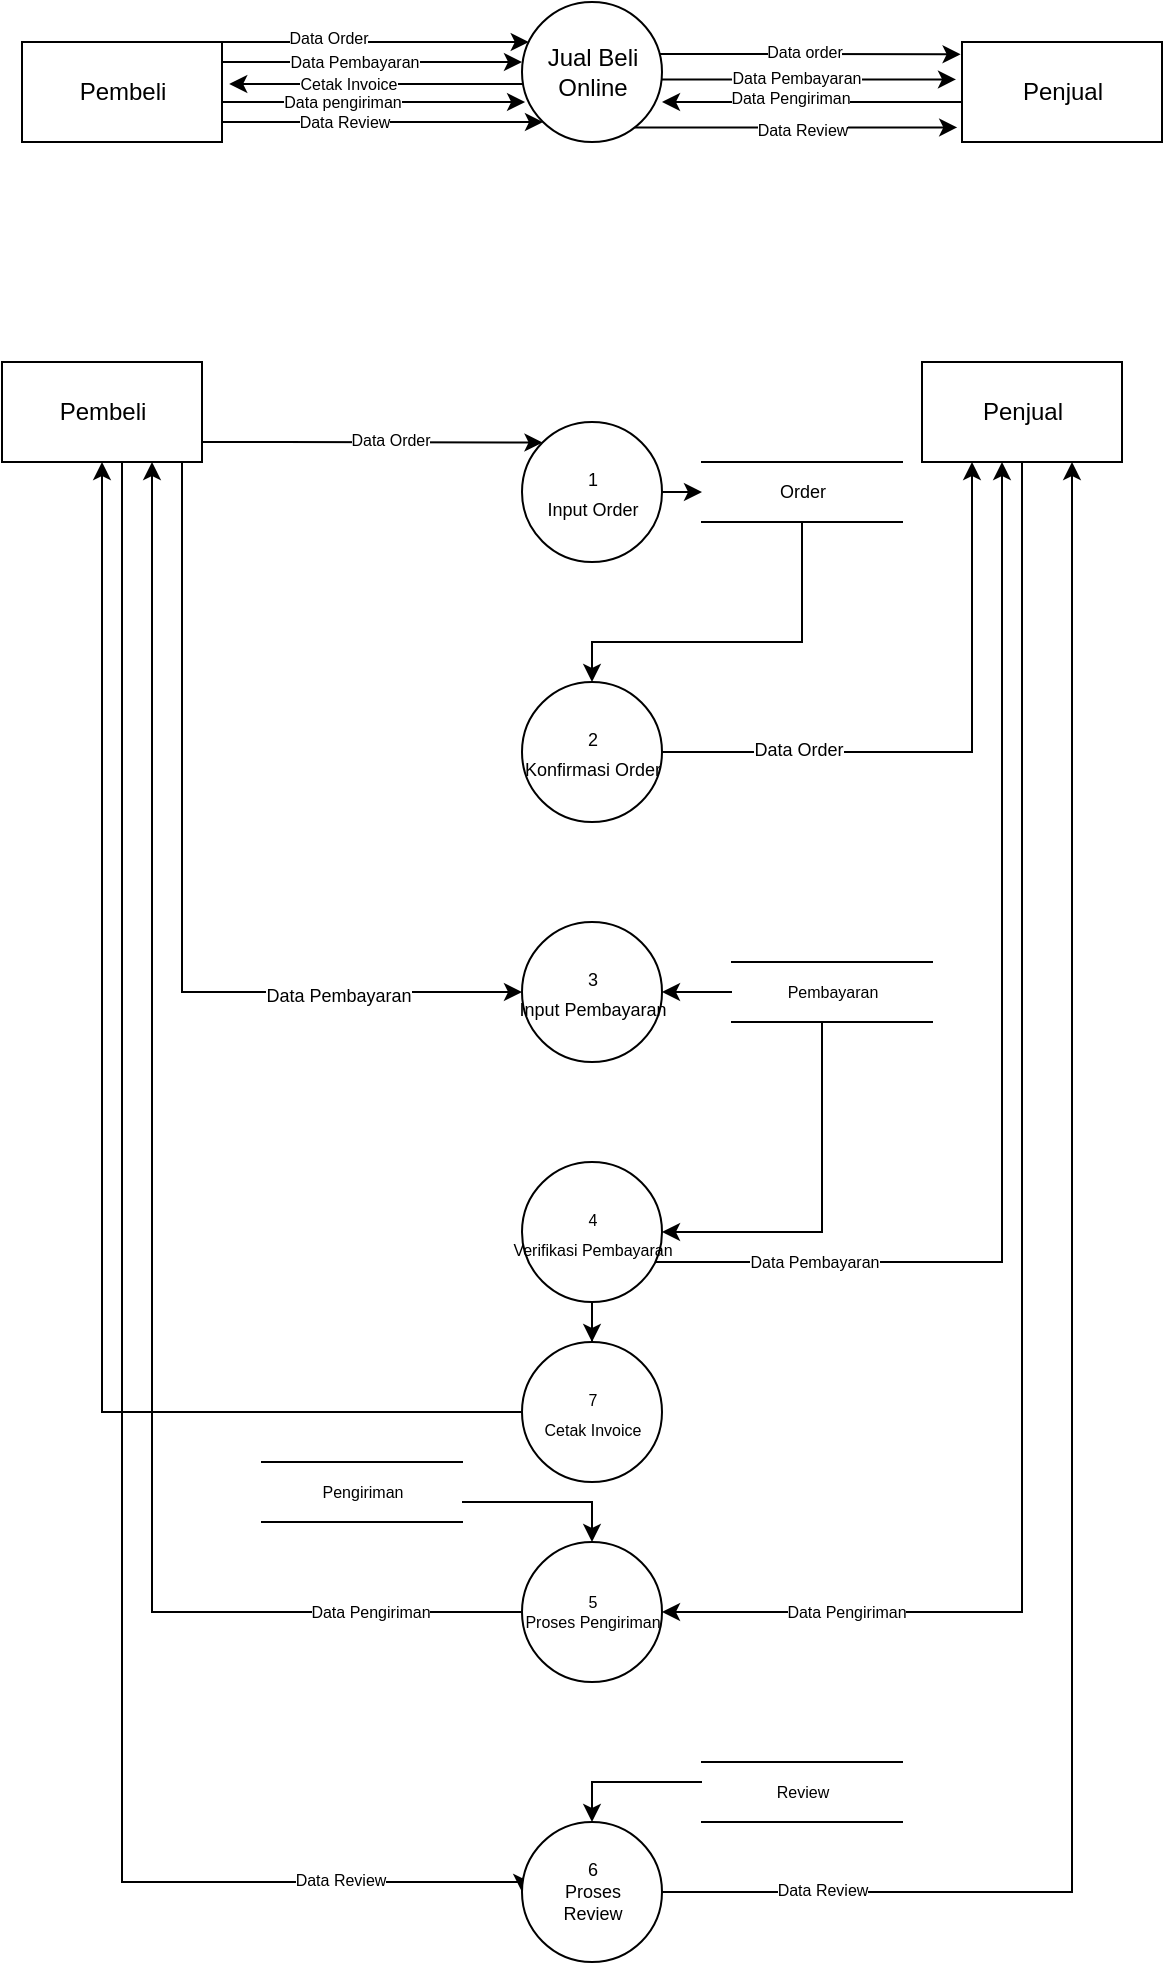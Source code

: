 <mxfile version="15.5.5" type="github">
  <diagram id="INQKOqRht34q2Yc0ttDQ" name="Page-1">
    <mxGraphModel dx="1422" dy="754" grid="1" gridSize="10" guides="1" tooltips="1" connect="1" arrows="1" fold="1" page="1" pageScale="1" pageWidth="850" pageHeight="1100" math="0" shadow="0">
      <root>
        <mxCell id="0" />
        <mxCell id="1" parent="0" />
        <mxCell id="tR8j4cqnmk7VNofNS6HQ-58" style="edgeStyle=orthogonalEdgeStyle;rounded=0;orthogonalLoop=1;jettySize=auto;html=1;entryX=1.036;entryY=0.42;entryDx=0;entryDy=0;entryPerimeter=0;fontSize=8;" parent="1" source="-fO61QpQsFOEa48RO7kH-1" target="-fO61QpQsFOEa48RO7kH-2" edge="1">
          <mxGeometry relative="1" as="geometry">
            <Array as="points">
              <mxPoint x="260" y="201" />
              <mxPoint x="260" y="201" />
            </Array>
          </mxGeometry>
        </mxCell>
        <mxCell id="tR8j4cqnmk7VNofNS6HQ-59" value="Cetak Invoice" style="edgeLabel;html=1;align=center;verticalAlign=middle;resizable=0;points=[];fontSize=8;" parent="tR8j4cqnmk7VNofNS6HQ-58" vertex="1" connectable="0">
          <mxGeometry x="0.191" relative="1" as="geometry">
            <mxPoint as="offset" />
          </mxGeometry>
        </mxCell>
        <mxCell id="tR8j4cqnmk7VNofNS6HQ-61" style="edgeStyle=orthogonalEdgeStyle;rounded=0;orthogonalLoop=1;jettySize=auto;html=1;entryX=-0.007;entryY=0.123;entryDx=0;entryDy=0;entryPerimeter=0;fontSize=8;" parent="1" source="-fO61QpQsFOEa48RO7kH-1" target="-fO61QpQsFOEa48RO7kH-3" edge="1">
          <mxGeometry relative="1" as="geometry">
            <Array as="points">
              <mxPoint x="450" y="186" />
              <mxPoint x="450" y="186" />
            </Array>
          </mxGeometry>
        </mxCell>
        <mxCell id="tR8j4cqnmk7VNofNS6HQ-62" value="Data order" style="edgeLabel;html=1;align=center;verticalAlign=middle;resizable=0;points=[];fontSize=8;" parent="tR8j4cqnmk7VNofNS6HQ-61" vertex="1" connectable="0">
          <mxGeometry x="0.24" y="1" relative="1" as="geometry">
            <mxPoint x="-22" as="offset" />
          </mxGeometry>
        </mxCell>
        <mxCell id="tR8j4cqnmk7VNofNS6HQ-63" style="edgeStyle=orthogonalEdgeStyle;rounded=0;orthogonalLoop=1;jettySize=auto;html=1;entryX=-0.03;entryY=0.374;entryDx=0;entryDy=0;entryPerimeter=0;fontSize=8;" parent="1" source="-fO61QpQsFOEa48RO7kH-1" target="-fO61QpQsFOEa48RO7kH-3" edge="1">
          <mxGeometry relative="1" as="geometry">
            <Array as="points">
              <mxPoint x="455" y="199" />
            </Array>
          </mxGeometry>
        </mxCell>
        <mxCell id="tR8j4cqnmk7VNofNS6HQ-64" value="Data Pembayaran" style="edgeLabel;html=1;align=center;verticalAlign=middle;resizable=0;points=[];fontSize=8;" parent="tR8j4cqnmk7VNofNS6HQ-63" vertex="1" connectable="0">
          <mxGeometry x="-0.087" y="1" relative="1" as="geometry">
            <mxPoint as="offset" />
          </mxGeometry>
        </mxCell>
        <mxCell id="tR8j4cqnmk7VNofNS6HQ-67" style="edgeStyle=orthogonalEdgeStyle;rounded=0;orthogonalLoop=1;jettySize=auto;html=1;entryX=-0.024;entryY=0.854;entryDx=0;entryDy=0;entryPerimeter=0;fontSize=8;" parent="1" source="-fO61QpQsFOEa48RO7kH-1" target="-fO61QpQsFOEa48RO7kH-3" edge="1">
          <mxGeometry relative="1" as="geometry">
            <Array as="points">
              <mxPoint x="455" y="223" />
            </Array>
          </mxGeometry>
        </mxCell>
        <mxCell id="tR8j4cqnmk7VNofNS6HQ-68" value="Data Review" style="edgeLabel;html=1;align=center;verticalAlign=middle;resizable=0;points=[];fontSize=8;" parent="tR8j4cqnmk7VNofNS6HQ-67" vertex="1" connectable="0">
          <mxGeometry x="-0.163" y="-1" relative="1" as="geometry">
            <mxPoint x="16" as="offset" />
          </mxGeometry>
        </mxCell>
        <mxCell id="-fO61QpQsFOEa48RO7kH-1" value="Jual Beli&lt;br&gt;Online" style="shape=ellipse;html=1;dashed=0;whitespace=wrap;aspect=fixed;perimeter=ellipsePerimeter;" parent="1" vertex="1">
          <mxGeometry x="310" y="160" width="70" height="70" as="geometry" />
        </mxCell>
        <mxCell id="-fO61QpQsFOEa48RO7kH-20" style="edgeStyle=orthogonalEdgeStyle;rounded=0;orthogonalLoop=1;jettySize=auto;html=1;fontSize=6;" parent="1" source="-fO61QpQsFOEa48RO7kH-2" target="-fO61QpQsFOEa48RO7kH-1" edge="1">
          <mxGeometry relative="1" as="geometry">
            <Array as="points">
              <mxPoint x="250" y="220" />
              <mxPoint x="250" y="220" />
            </Array>
          </mxGeometry>
        </mxCell>
        <mxCell id="tR8j4cqnmk7VNofNS6HQ-48" value="Data Review" style="edgeLabel;html=1;align=center;verticalAlign=middle;resizable=0;points=[];fontSize=8;" parent="-fO61QpQsFOEa48RO7kH-20" vertex="1" connectable="0">
          <mxGeometry x="-0.246" relative="1" as="geometry">
            <mxPoint as="offset" />
          </mxGeometry>
        </mxCell>
        <mxCell id="tR8j4cqnmk7VNofNS6HQ-51" style="edgeStyle=orthogonalEdgeStyle;rounded=0;orthogonalLoop=1;jettySize=auto;html=1;fontSize=8;" parent="1" source="-fO61QpQsFOEa48RO7kH-2" target="-fO61QpQsFOEa48RO7kH-1" edge="1">
          <mxGeometry relative="1" as="geometry">
            <Array as="points">
              <mxPoint x="250" y="180" />
              <mxPoint x="250" y="180" />
            </Array>
          </mxGeometry>
        </mxCell>
        <mxCell id="tR8j4cqnmk7VNofNS6HQ-52" value="Data Order" style="edgeLabel;html=1;align=center;verticalAlign=middle;resizable=0;points=[];fontSize=8;" parent="tR8j4cqnmk7VNofNS6HQ-51" vertex="1" connectable="0">
          <mxGeometry x="-0.308" y="2" relative="1" as="geometry">
            <mxPoint as="offset" />
          </mxGeometry>
        </mxCell>
        <mxCell id="tR8j4cqnmk7VNofNS6HQ-53" style="edgeStyle=orthogonalEdgeStyle;rounded=0;orthogonalLoop=1;jettySize=auto;html=1;fontSize=8;entryX=0.022;entryY=0.635;entryDx=0;entryDy=0;entryPerimeter=0;" parent="1" edge="1">
          <mxGeometry relative="1" as="geometry">
            <mxPoint x="311.54" y="210.03" as="targetPoint" />
            <mxPoint x="160" y="210.009" as="sourcePoint" />
            <Array as="points">
              <mxPoint x="235" y="210.58" />
            </Array>
          </mxGeometry>
        </mxCell>
        <mxCell id="tR8j4cqnmk7VNofNS6HQ-56" value="Data pengiriman" style="edgeLabel;html=1;align=center;verticalAlign=middle;resizable=0;points=[];fontSize=8;" parent="tR8j4cqnmk7VNofNS6HQ-53" vertex="1" connectable="0">
          <mxGeometry x="-0.198" y="-2" relative="1" as="geometry">
            <mxPoint x="-1" y="-2" as="offset" />
          </mxGeometry>
        </mxCell>
        <mxCell id="tR8j4cqnmk7VNofNS6HQ-54" style="edgeStyle=orthogonalEdgeStyle;rounded=0;orthogonalLoop=1;jettySize=auto;html=1;entryX=0;entryY=0.429;entryDx=0;entryDy=0;entryPerimeter=0;fontSize=8;" parent="1" source="-fO61QpQsFOEa48RO7kH-2" target="-fO61QpQsFOEa48RO7kH-1" edge="1">
          <mxGeometry relative="1" as="geometry">
            <Array as="points">
              <mxPoint x="200" y="190" />
              <mxPoint x="200" y="190" />
            </Array>
          </mxGeometry>
        </mxCell>
        <mxCell id="tR8j4cqnmk7VNofNS6HQ-55" value="Data Pembayaran" style="edgeLabel;html=1;align=center;verticalAlign=middle;resizable=0;points=[];fontSize=8;" parent="tR8j4cqnmk7VNofNS6HQ-54" vertex="1" connectable="0">
          <mxGeometry x="-0.13" relative="1" as="geometry">
            <mxPoint as="offset" />
          </mxGeometry>
        </mxCell>
        <mxCell id="-fO61QpQsFOEa48RO7kH-2" value="Pembeli" style="html=1;dashed=0;whitespace=wrap;" parent="1" vertex="1">
          <mxGeometry x="60" y="180" width="100" height="50" as="geometry" />
        </mxCell>
        <mxCell id="tR8j4cqnmk7VNofNS6HQ-65" style="edgeStyle=orthogonalEdgeStyle;rounded=0;orthogonalLoop=1;jettySize=auto;html=1;entryX=1;entryY=0.714;entryDx=0;entryDy=0;entryPerimeter=0;fontSize=8;" parent="1" source="-fO61QpQsFOEa48RO7kH-3" target="-fO61QpQsFOEa48RO7kH-1" edge="1">
          <mxGeometry relative="1" as="geometry">
            <Array as="points">
              <mxPoint x="470" y="210" />
              <mxPoint x="470" y="210" />
            </Array>
          </mxGeometry>
        </mxCell>
        <mxCell id="tR8j4cqnmk7VNofNS6HQ-66" value="Data Pengiriman" style="edgeLabel;html=1;align=center;verticalAlign=middle;resizable=0;points=[];fontSize=8;" parent="tR8j4cqnmk7VNofNS6HQ-65" vertex="1" connectable="0">
          <mxGeometry x="0.152" y="-2" relative="1" as="geometry">
            <mxPoint as="offset" />
          </mxGeometry>
        </mxCell>
        <mxCell id="-fO61QpQsFOEa48RO7kH-3" value="Penjual" style="html=1;dashed=0;whitespace=wrap;" parent="1" vertex="1">
          <mxGeometry x="530" y="180" width="100" height="50" as="geometry" />
        </mxCell>
        <mxCell id="tR8j4cqnmk7VNofNS6HQ-2" value="" style="edgeStyle=orthogonalEdgeStyle;rounded=0;orthogonalLoop=1;jettySize=auto;html=1;fontSize=9;" parent="1" source="-fO61QpQsFOEa48RO7kH-29" target="tR8j4cqnmk7VNofNS6HQ-1" edge="1">
          <mxGeometry relative="1" as="geometry">
            <Array as="points">
              <mxPoint x="400" y="405" />
              <mxPoint x="400" y="405" />
            </Array>
          </mxGeometry>
        </mxCell>
        <mxCell id="-fO61QpQsFOEa48RO7kH-29" value="&lt;font style=&quot;font-size: 9px&quot;&gt;1&lt;br&gt;Input Order&lt;/font&gt;" style="shape=ellipse;html=1;dashed=0;whitespace=wrap;aspect=fixed;perimeter=ellipsePerimeter;" parent="1" vertex="1">
          <mxGeometry x="310" y="370" width="70" height="70" as="geometry" />
        </mxCell>
        <mxCell id="-fO61QpQsFOEa48RO7kH-32" style="edgeStyle=orthogonalEdgeStyle;rounded=0;orthogonalLoop=1;jettySize=auto;html=1;entryX=0;entryY=0;entryDx=0;entryDy=0;fontSize=8;" parent="1" source="-fO61QpQsFOEa48RO7kH-30" target="-fO61QpQsFOEa48RO7kH-29" edge="1">
          <mxGeometry relative="1" as="geometry">
            <Array as="points">
              <mxPoint x="190" y="380" />
              <mxPoint x="190" y="380" />
            </Array>
          </mxGeometry>
        </mxCell>
        <mxCell id="-fO61QpQsFOEa48RO7kH-34" value="Data Order" style="edgeLabel;html=1;align=center;verticalAlign=middle;resizable=0;points=[];fontSize=8;" parent="-fO61QpQsFOEa48RO7kH-32" vertex="1" connectable="0">
          <mxGeometry x="0.117" y="1" relative="1" as="geometry">
            <mxPoint x="-1" as="offset" />
          </mxGeometry>
        </mxCell>
        <mxCell id="tR8j4cqnmk7VNofNS6HQ-7" style="edgeStyle=orthogonalEdgeStyle;rounded=0;orthogonalLoop=1;jettySize=auto;html=1;entryX=0;entryY=0.5;entryDx=0;entryDy=0;fontSize=9;" parent="1" source="-fO61QpQsFOEa48RO7kH-30" target="-fO61QpQsFOEa48RO7kH-62" edge="1">
          <mxGeometry relative="1" as="geometry">
            <Array as="points">
              <mxPoint x="140" y="655" />
            </Array>
          </mxGeometry>
        </mxCell>
        <mxCell id="tR8j4cqnmk7VNofNS6HQ-8" value="Data Pembayaran" style="edgeLabel;html=1;align=center;verticalAlign=middle;resizable=0;points=[];fontSize=9;" parent="tR8j4cqnmk7VNofNS6HQ-7" vertex="1" connectable="0">
          <mxGeometry x="0.576" y="-2" relative="1" as="geometry">
            <mxPoint as="offset" />
          </mxGeometry>
        </mxCell>
        <mxCell id="tR8j4cqnmk7VNofNS6HQ-33" style="edgeStyle=orthogonalEdgeStyle;rounded=0;orthogonalLoop=1;jettySize=auto;html=1;entryX=0;entryY=0.5;entryDx=0;entryDy=0;fontSize=8;" parent="1" source="-fO61QpQsFOEa48RO7kH-30" target="tR8j4cqnmk7VNofNS6HQ-30" edge="1">
          <mxGeometry relative="1" as="geometry">
            <Array as="points">
              <mxPoint x="110" y="1100" />
              <mxPoint x="310" y="1100" />
            </Array>
          </mxGeometry>
        </mxCell>
        <mxCell id="tR8j4cqnmk7VNofNS6HQ-34" value="Data Review" style="edgeLabel;html=1;align=center;verticalAlign=middle;resizable=0;points=[];fontSize=8;" parent="tR8j4cqnmk7VNofNS6HQ-33" vertex="1" connectable="0">
          <mxGeometry x="0.79" y="1" relative="1" as="geometry">
            <mxPoint as="offset" />
          </mxGeometry>
        </mxCell>
        <mxCell id="-fO61QpQsFOEa48RO7kH-30" value="Pembeli" style="html=1;dashed=0;whitespace=wrap;" parent="1" vertex="1">
          <mxGeometry x="50" y="340" width="100" height="50" as="geometry" />
        </mxCell>
        <mxCell id="tR8j4cqnmk7VNofNS6HQ-13" style="edgeStyle=orthogonalEdgeStyle;rounded=0;orthogonalLoop=1;jettySize=auto;html=1;entryX=1;entryY=0.5;entryDx=0;entryDy=0;fontSize=8;" parent="1" source="-fO61QpQsFOEa48RO7kH-31" target="-fO61QpQsFOEa48RO7kH-77" edge="1">
          <mxGeometry relative="1" as="geometry">
            <Array as="points">
              <mxPoint x="560" y="965" />
            </Array>
          </mxGeometry>
        </mxCell>
        <mxCell id="tR8j4cqnmk7VNofNS6HQ-14" value="Data Pengiriman" style="edgeLabel;html=1;align=center;verticalAlign=middle;resizable=0;points=[];fontSize=8;" parent="tR8j4cqnmk7VNofNS6HQ-13" vertex="1" connectable="0">
          <mxGeometry x="0.722" y="1" relative="1" as="geometry">
            <mxPoint x="-13" y="-1" as="offset" />
          </mxGeometry>
        </mxCell>
        <mxCell id="-fO61QpQsFOEa48RO7kH-31" value="Penjual" style="html=1;dashed=0;whitespace=wrap;" parent="1" vertex="1">
          <mxGeometry x="510" y="340" width="100" height="50" as="geometry" />
        </mxCell>
        <mxCell id="tR8j4cqnmk7VNofNS6HQ-4" style="edgeStyle=orthogonalEdgeStyle;rounded=0;orthogonalLoop=1;jettySize=auto;html=1;entryX=0.25;entryY=1;entryDx=0;entryDy=0;fontSize=9;" parent="1" source="-fO61QpQsFOEa48RO7kH-42" target="-fO61QpQsFOEa48RO7kH-31" edge="1">
          <mxGeometry relative="1" as="geometry" />
        </mxCell>
        <mxCell id="tR8j4cqnmk7VNofNS6HQ-6" value="Data Order" style="edgeLabel;html=1;align=center;verticalAlign=middle;resizable=0;points=[];fontSize=9;" parent="tR8j4cqnmk7VNofNS6HQ-4" vertex="1" connectable="0">
          <mxGeometry x="-0.549" y="1" relative="1" as="geometry">
            <mxPoint as="offset" />
          </mxGeometry>
        </mxCell>
        <mxCell id="-fO61QpQsFOEa48RO7kH-42" value="&lt;font style=&quot;font-size: 9px&quot;&gt;2&lt;br&gt;Konfirmasi Order&lt;/font&gt;" style="shape=ellipse;html=1;dashed=0;whitespace=wrap;aspect=fixed;perimeter=ellipsePerimeter;" parent="1" vertex="1">
          <mxGeometry x="310" y="500" width="70" height="70" as="geometry" />
        </mxCell>
        <mxCell id="tR8j4cqnmk7VNofNS6HQ-11" style="edgeStyle=orthogonalEdgeStyle;rounded=0;orthogonalLoop=1;jettySize=auto;html=1;fontSize=8;" parent="1" source="-fO61QpQsFOEa48RO7kH-50" edge="1">
          <mxGeometry relative="1" as="geometry">
            <mxPoint x="550" y="390" as="targetPoint" />
            <Array as="points">
              <mxPoint x="550" y="790" />
              <mxPoint x="550" y="390" />
            </Array>
          </mxGeometry>
        </mxCell>
        <mxCell id="tR8j4cqnmk7VNofNS6HQ-12" value="Data Pembayaran" style="edgeLabel;html=1;align=center;verticalAlign=middle;resizable=0;points=[];fontSize=8;" parent="tR8j4cqnmk7VNofNS6HQ-11" vertex="1" connectable="0">
          <mxGeometry x="-0.723" relative="1" as="geometry">
            <mxPoint as="offset" />
          </mxGeometry>
        </mxCell>
        <mxCell id="tR8j4cqnmk7VNofNS6HQ-47" style="edgeStyle=orthogonalEdgeStyle;rounded=0;orthogonalLoop=1;jettySize=auto;html=1;entryX=0.5;entryY=0;entryDx=0;entryDy=0;fontSize=8;" parent="1" source="-fO61QpQsFOEa48RO7kH-50" target="tR8j4cqnmk7VNofNS6HQ-40" edge="1">
          <mxGeometry relative="1" as="geometry" />
        </mxCell>
        <mxCell id="-fO61QpQsFOEa48RO7kH-50" value="&lt;font style=&quot;font-size: 8px&quot;&gt;&lt;font face=&quot;helvetica&quot; style=&quot;font-size: 8px&quot;&gt;4&lt;/font&gt;&lt;br style=&quot;color: rgb(0 , 0 , 0) ; font-family: &amp;#34;helvetica&amp;#34; ; font-style: normal ; font-weight: 400 ; letter-spacing: normal ; text-align: center ; text-indent: 0px ; text-transform: none ; word-spacing: 0px ; background-color: rgb(248 , 249 , 250)&quot;&gt;&lt;font face=&quot;helvetica&quot;&gt;Verifikasi Pembayaran&lt;/font&gt;&lt;br&gt;&lt;/font&gt;" style="shape=ellipse;html=1;dashed=0;whitespace=wrap;aspect=fixed;perimeter=ellipsePerimeter;" parent="1" vertex="1">
          <mxGeometry x="310" y="740" width="70" height="70" as="geometry" />
        </mxCell>
        <mxCell id="-fO61QpQsFOEa48RO7kH-62" value="&lt;font style=&quot;font-size: 9px&quot;&gt;3&lt;br&gt;Input Pembayaran&lt;br&gt;&lt;/font&gt;" style="shape=ellipse;html=1;dashed=0;whitespace=wrap;aspect=fixed;perimeter=ellipsePerimeter;" parent="1" vertex="1">
          <mxGeometry x="310" y="620" width="70" height="70" as="geometry" />
        </mxCell>
        <mxCell id="tR8j4cqnmk7VNofNS6HQ-31" style="edgeStyle=orthogonalEdgeStyle;rounded=0;orthogonalLoop=1;jettySize=auto;html=1;entryX=0.75;entryY=1;entryDx=0;entryDy=0;fontSize=8;" parent="1" source="-fO61QpQsFOEa48RO7kH-77" target="-fO61QpQsFOEa48RO7kH-30" edge="1">
          <mxGeometry relative="1" as="geometry" />
        </mxCell>
        <mxCell id="tR8j4cqnmk7VNofNS6HQ-32" value="Data Pengiriman" style="edgeLabel;html=1;align=center;verticalAlign=middle;resizable=0;points=[];fontSize=8;" parent="tR8j4cqnmk7VNofNS6HQ-31" vertex="1" connectable="0">
          <mxGeometry x="-0.8" relative="1" as="geometry">
            <mxPoint as="offset" />
          </mxGeometry>
        </mxCell>
        <mxCell id="-fO61QpQsFOEa48RO7kH-77" value="&lt;font face=&quot;helvetica&quot; style=&quot;font-size: 8px;&quot;&gt;5&lt;br style=&quot;font-size: 8px;&quot;&gt;&lt;/font&gt;Proses Pengiriman" style="shape=ellipse;html=1;dashed=0;whitespace=wrap;aspect=fixed;perimeter=ellipsePerimeter;fontSize=8;" parent="1" vertex="1">
          <mxGeometry x="310" y="930" width="70" height="70" as="geometry" />
        </mxCell>
        <mxCell id="-fO61QpQsFOEa48RO7kH-80" style="edgeStyle=orthogonalEdgeStyle;rounded=0;orthogonalLoop=1;jettySize=auto;html=1;entryX=1;entryY=0.5;entryDx=0;entryDy=0;fontSize=8;" parent="1" source="-fO61QpQsFOEa48RO7kH-79" target="-fO61QpQsFOEa48RO7kH-62" edge="1">
          <mxGeometry relative="1" as="geometry">
            <Array as="points">
              <mxPoint x="480" y="655" />
            </Array>
          </mxGeometry>
        </mxCell>
        <mxCell id="tR8j4cqnmk7VNofNS6HQ-10" style="edgeStyle=orthogonalEdgeStyle;rounded=0;orthogonalLoop=1;jettySize=auto;html=1;entryX=1;entryY=0.5;entryDx=0;entryDy=0;fontSize=8;" parent="1" source="-fO61QpQsFOEa48RO7kH-79" target="-fO61QpQsFOEa48RO7kH-50" edge="1">
          <mxGeometry relative="1" as="geometry">
            <Array as="points">
              <mxPoint x="460" y="775" />
            </Array>
          </mxGeometry>
        </mxCell>
        <mxCell id="-fO61QpQsFOEa48RO7kH-79" value="Pembayaran" style="html=1;dashed=0;whitespace=wrap;shape=partialRectangle;right=0;left=0;fontSize=8;align=center;" parent="1" vertex="1">
          <mxGeometry x="415" y="640" width="100" height="30" as="geometry" />
        </mxCell>
        <mxCell id="tR8j4cqnmk7VNofNS6HQ-3" style="edgeStyle=orthogonalEdgeStyle;rounded=0;orthogonalLoop=1;jettySize=auto;html=1;fontSize=9;entryX=0.5;entryY=0;entryDx=0;entryDy=0;" parent="1" source="tR8j4cqnmk7VNofNS6HQ-1" target="-fO61QpQsFOEa48RO7kH-42" edge="1">
          <mxGeometry relative="1" as="geometry">
            <mxPoint x="390" y="470" as="targetPoint" />
            <Array as="points">
              <mxPoint x="450" y="480" />
              <mxPoint x="345" y="480" />
            </Array>
          </mxGeometry>
        </mxCell>
        <mxCell id="tR8j4cqnmk7VNofNS6HQ-1" value="Order" style="html=1;dashed=0;whitespace=wrap;shape=partialRectangle;right=0;left=0;fontSize=9;" parent="1" vertex="1">
          <mxGeometry x="400" y="390" width="100" height="30" as="geometry" />
        </mxCell>
        <mxCell id="tR8j4cqnmk7VNofNS6HQ-17" style="edgeStyle=orthogonalEdgeStyle;rounded=0;orthogonalLoop=1;jettySize=auto;html=1;entryX=0.5;entryY=0;entryDx=0;entryDy=0;fontSize=8;" parent="1" source="tR8j4cqnmk7VNofNS6HQ-16" target="-fO61QpQsFOEa48RO7kH-77" edge="1">
          <mxGeometry relative="1" as="geometry">
            <Array as="points">
              <mxPoint x="345" y="910" />
            </Array>
          </mxGeometry>
        </mxCell>
        <mxCell id="tR8j4cqnmk7VNofNS6HQ-16" value="Pengiriman" style="html=1;dashed=0;whitespace=wrap;shape=partialRectangle;right=0;left=0;fontSize=8;align=center;" parent="1" vertex="1">
          <mxGeometry x="180" y="890" width="100" height="30" as="geometry" />
        </mxCell>
        <mxCell id="tR8j4cqnmk7VNofNS6HQ-38" style="edgeStyle=orthogonalEdgeStyle;rounded=0;orthogonalLoop=1;jettySize=auto;html=1;entryX=0.75;entryY=1;entryDx=0;entryDy=0;fontSize=8;" parent="1" source="tR8j4cqnmk7VNofNS6HQ-30" target="-fO61QpQsFOEa48RO7kH-31" edge="1">
          <mxGeometry relative="1" as="geometry" />
        </mxCell>
        <mxCell id="tR8j4cqnmk7VNofNS6HQ-39" value="Data Review" style="edgeLabel;html=1;align=center;verticalAlign=middle;resizable=0;points=[];fontSize=8;" parent="tR8j4cqnmk7VNofNS6HQ-38" vertex="1" connectable="0">
          <mxGeometry x="-0.826" y="1" relative="1" as="geometry">
            <mxPoint as="offset" />
          </mxGeometry>
        </mxCell>
        <mxCell id="tR8j4cqnmk7VNofNS6HQ-30" value="&lt;font face=&quot;helvetica&quot; style=&quot;font-size: 9px;&quot;&gt;6&lt;br style=&quot;font-size: 9px;&quot;&gt;&lt;/font&gt;Proses&lt;br style=&quot;font-size: 9px;&quot;&gt;Review" style="shape=ellipse;html=1;dashed=0;whitespace=wrap;aspect=fixed;perimeter=ellipsePerimeter;fontSize=9;" parent="1" vertex="1">
          <mxGeometry x="310" y="1070" width="70" height="70" as="geometry" />
        </mxCell>
        <mxCell id="tR8j4cqnmk7VNofNS6HQ-37" style="edgeStyle=orthogonalEdgeStyle;rounded=0;orthogonalLoop=1;jettySize=auto;html=1;entryX=0.5;entryY=0;entryDx=0;entryDy=0;fontSize=8;" parent="1" source="tR8j4cqnmk7VNofNS6HQ-36" target="tR8j4cqnmk7VNofNS6HQ-30" edge="1">
          <mxGeometry relative="1" as="geometry">
            <Array as="points">
              <mxPoint x="345" y="1050" />
            </Array>
          </mxGeometry>
        </mxCell>
        <mxCell id="tR8j4cqnmk7VNofNS6HQ-36" value="Review" style="html=1;dashed=0;whitespace=wrap;shape=partialRectangle;right=0;left=0;fontSize=8;align=center;" parent="1" vertex="1">
          <mxGeometry x="400" y="1040" width="100" height="30" as="geometry" />
        </mxCell>
        <mxCell id="tR8j4cqnmk7VNofNS6HQ-42" style="edgeStyle=orthogonalEdgeStyle;rounded=0;orthogonalLoop=1;jettySize=auto;html=1;entryX=0.5;entryY=1;entryDx=0;entryDy=0;fontSize=8;" parent="1" source="tR8j4cqnmk7VNofNS6HQ-40" target="-fO61QpQsFOEa48RO7kH-30" edge="1">
          <mxGeometry relative="1" as="geometry" />
        </mxCell>
        <mxCell id="tR8j4cqnmk7VNofNS6HQ-40" value="&lt;font style=&quot;font-size: 8px&quot;&gt;&lt;font face=&quot;helvetica&quot;&gt;7&lt;/font&gt;&lt;br style=&quot;color: rgb(0 , 0 , 0) ; font-family: &amp;#34;helvetica&amp;#34; ; font-style: normal ; font-weight: 400 ; letter-spacing: normal ; text-align: center ; text-indent: 0px ; text-transform: none ; word-spacing: 0px ; background-color: rgb(248 , 249 , 250)&quot;&gt;&lt;font face=&quot;helvetica&quot;&gt;Cetak Invoice&lt;/font&gt;&lt;br&gt;&lt;/font&gt;" style="shape=ellipse;html=1;dashed=0;whitespace=wrap;aspect=fixed;perimeter=ellipsePerimeter;" parent="1" vertex="1">
          <mxGeometry x="310" y="830" width="70" height="70" as="geometry" />
        </mxCell>
      </root>
    </mxGraphModel>
  </diagram>
</mxfile>
